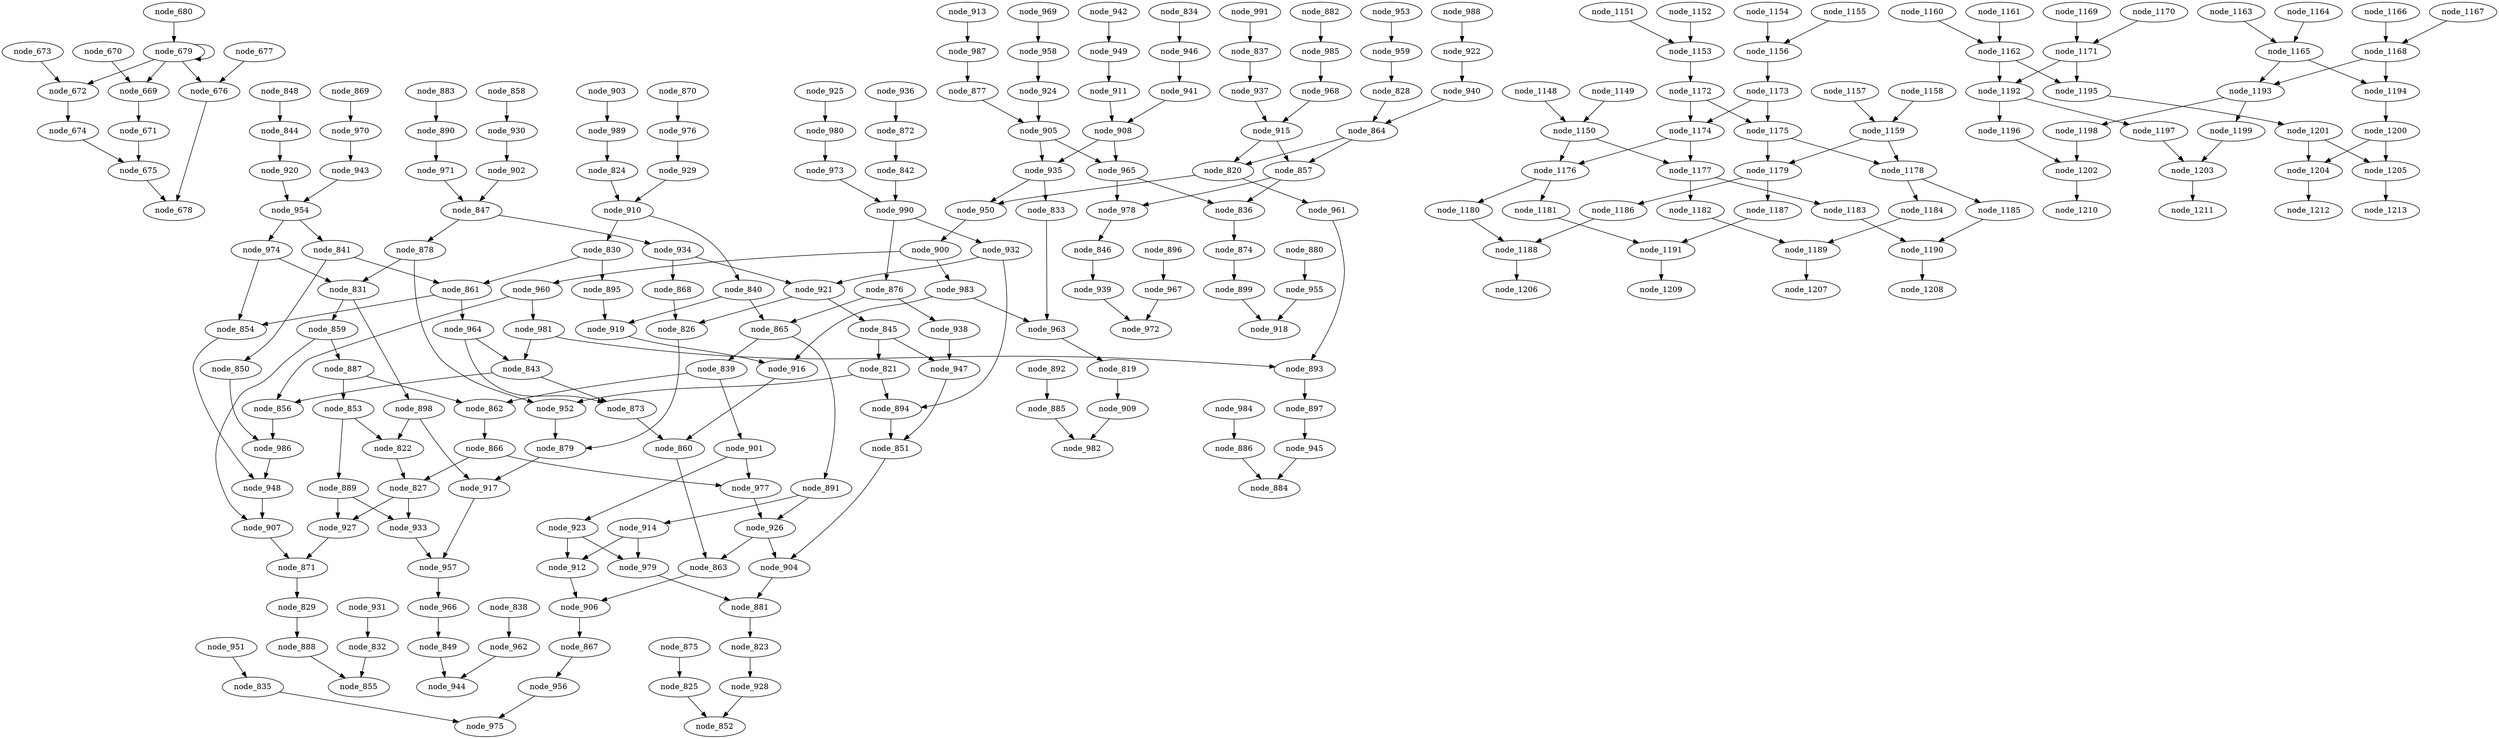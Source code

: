 digraph simple_jpeg_fdct_islow_cosine1_{
	graph [name=G];
	node_669 -> node_671;
	node_670 -> node_669;
	node_671 -> node_675;
	node_672 -> node_674;
	node_673 -> node_672;
	node_674 -> node_675;
	node_675 -> node_678;
	node_676 -> node_678;
	node_677 -> node_676;
	node_679 -> node_669;
	node_679 -> node_672;
	node_679 -> node_676;
	node_679 -> node_679;
	node_680 -> node_679;

	graph [name=jpeg_fdct_islow];
	node_819 -> node_909;
	node_820 -> node_950;
	node_820 -> node_961;
	node_821 -> node_894;
	node_821 -> node_952;
	node_822 -> node_827;
	node_823 -> node_928;
	node_824 -> node_910;
	node_825 -> node_852;
	node_826 -> node_879;
	node_827 -> node_927;
	node_827 -> node_933;
	node_828 -> node_864;
	node_829 -> node_888;
	node_830 -> node_861;
	node_830 -> node_895;
	node_831 -> node_859;
	node_831 -> node_898;
	node_832 -> node_855;
	node_833 -> node_963;
	node_834 -> node_946;
	node_835 -> node_975;
	node_836 -> node_874;
	node_837 -> node_937;
	node_838 -> node_962;
	node_839 -> node_862;
	node_839 -> node_901;
	node_840 -> node_865;
	node_840 -> node_919;
	node_841 -> node_850;
	node_841 -> node_861;
	node_842 -> node_990;
	node_843 -> node_856;
	node_843 -> node_873;
	node_844 -> node_920;
	node_845 -> node_821;
	node_845 -> node_947;
	node_846 -> node_939;
	node_847 -> node_878;
	node_847 -> node_934;
	node_848 -> node_844;
	node_849 -> node_944;
	node_850 -> node_986;
	node_851 -> node_904;
	node_853 -> node_822;
	node_853 -> node_889;
	node_854 -> node_948;
	node_856 -> node_986;
	node_857 -> node_836;
	node_857 -> node_978;
	node_858 -> node_930;
	node_859 -> node_887;
	node_859 -> node_907;
	node_860 -> node_863;
	node_861 -> node_854;
	node_861 -> node_964;
	node_862 -> node_866;
	node_863 -> node_906;
	node_864 -> node_820;
	node_864 -> node_857;
	node_865 -> node_839;
	node_865 -> node_891;
	node_866 -> node_827;
	node_866 -> node_977;
	node_867 -> node_956;
	node_868 -> node_826;
	node_869 -> node_970;
	node_870 -> node_976;
	node_871 -> node_829;
	node_872 -> node_842;
	node_873 -> node_860;
	node_874 -> node_899;
	node_875 -> node_825;
	node_876 -> node_865;
	node_876 -> node_938;
	node_877 -> node_905;
	node_878 -> node_831;
	node_878 -> node_952;
	node_879 -> node_917;
	node_880 -> node_955;
	node_881 -> node_823;
	node_882 -> node_985;
	node_883 -> node_890;
	node_885 -> node_982;
	node_886 -> node_884;
	node_887 -> node_853;
	node_887 -> node_862;
	node_888 -> node_855;
	node_889 -> node_927;
	node_889 -> node_933;
	node_890 -> node_971;
	node_891 -> node_914;
	node_891 -> node_926;
	node_892 -> node_885;
	node_893 -> node_897;
	node_894 -> node_851;
	node_895 -> node_919;
	node_896 -> node_967;
	node_897 -> node_945;
	node_898 -> node_822;
	node_898 -> node_917;
	node_899 -> node_918;
	node_900 -> node_960;
	node_900 -> node_983;
	node_901 -> node_923;
	node_901 -> node_977;
	node_902 -> node_847;
	node_903 -> node_989;
	node_904 -> node_881;
	node_905 -> node_935;
	node_905 -> node_965;
	node_906 -> node_867;
	node_907 -> node_871;
	node_908 -> node_935;
	node_908 -> node_965;
	node_909 -> node_982;
	node_910 -> node_830;
	node_910 -> node_840;
	node_911 -> node_908;
	node_912 -> node_906;
	node_913 -> node_987;
	node_914 -> node_912;
	node_914 -> node_979;
	node_915 -> node_820;
	node_915 -> node_857;
	node_916 -> node_860;
	node_917 -> node_957;
	node_919 -> node_916;
	node_920 -> node_954;
	node_921 -> node_826;
	node_921 -> node_845;
	node_922 -> node_940;
	node_923 -> node_912;
	node_923 -> node_979;
	node_924 -> node_905;
	node_925 -> node_980;
	node_926 -> node_863;
	node_926 -> node_904;
	node_927 -> node_871;
	node_928 -> node_852;
	node_929 -> node_910;
	node_930 -> node_902;
	node_931 -> node_832;
	node_932 -> node_894;
	node_932 -> node_921;
	node_933 -> node_957;
	node_934 -> node_868;
	node_934 -> node_921;
	node_935 -> node_833;
	node_935 -> node_950;
	node_936 -> node_872;
	node_937 -> node_915;
	node_938 -> node_947;
	node_939 -> node_972;
	node_940 -> node_864;
	node_941 -> node_908;
	node_942 -> node_949;
	node_943 -> node_954;
	node_945 -> node_884;
	node_946 -> node_941;
	node_947 -> node_851;
	node_948 -> node_907;
	node_949 -> node_911;
	node_950 -> node_900;
	node_951 -> node_835;
	node_952 -> node_879;
	node_953 -> node_959;
	node_954 -> node_841;
	node_954 -> node_974;
	node_955 -> node_918;
	node_956 -> node_975;
	node_957 -> node_966;
	node_958 -> node_924;
	node_959 -> node_828;
	node_960 -> node_856;
	node_960 -> node_981;
	node_961 -> node_893;
	node_962 -> node_944;
	node_963 -> node_819;
	node_964 -> node_843;
	node_964 -> node_873;
	node_965 -> node_836;
	node_965 -> node_978;
	node_966 -> node_849;
	node_967 -> node_972;
	node_968 -> node_915;
	node_969 -> node_958;
	node_970 -> node_943;
	node_971 -> node_847;
	node_973 -> node_990;
	node_974 -> node_831;
	node_974 -> node_854;
	node_976 -> node_929;
	node_977 -> node_926;
	node_978 -> node_846;
	node_979 -> node_881;
	node_980 -> node_973;
	node_981 -> node_843;
	node_981 -> node_893;
	node_983 -> node_916;
	node_983 -> node_963;
	node_984 -> node_886;
	node_985 -> node_968;
	node_986 -> node_948;
	node_987 -> node_877;
	node_988 -> node_922;
	node_989 -> node_824;
	node_990 -> node_876;
	node_990 -> node_932;
	node_991 -> node_837;

	graph [name=cosine1];
	node_1148 -> node_1150;
	node_1149 -> node_1150;
	node_1150 -> node_1176;
	node_1150 -> node_1177;
	node_1151 -> node_1153;
	node_1152 -> node_1153;
	node_1153 -> node_1172;
	node_1154 -> node_1156;
	node_1155 -> node_1156;
	node_1156 -> node_1173;
	node_1157 -> node_1159;
	node_1158 -> node_1159;
	node_1159 -> node_1178;
	node_1159 -> node_1179;
	node_1160 -> node_1162;
	node_1161 -> node_1162;
	node_1162 -> node_1192;
	node_1162 -> node_1195;
	node_1163 -> node_1165;
	node_1164 -> node_1165;
	node_1165 -> node_1193;
	node_1165 -> node_1194;
	node_1166 -> node_1168;
	node_1167 -> node_1168;
	node_1168 -> node_1193;
	node_1168 -> node_1194;
	node_1169 -> node_1171;
	node_1170 -> node_1171;
	node_1171 -> node_1192;
	node_1171 -> node_1195;
	node_1172 -> node_1174;
	node_1172 -> node_1175;
	node_1173 -> node_1174;
	node_1173 -> node_1175;
	node_1174 -> node_1176;
	node_1174 -> node_1177;
	node_1175 -> node_1178;
	node_1175 -> node_1179;
	node_1176 -> node_1180;
	node_1176 -> node_1181;
	node_1177 -> node_1182;
	node_1177 -> node_1183;
	node_1178 -> node_1184;
	node_1178 -> node_1185;
	node_1179 -> node_1186;
	node_1179 -> node_1187;
	node_1180 -> node_1188;
	node_1181 -> node_1191;
	node_1182 -> node_1189;
	node_1183 -> node_1190;
	node_1184 -> node_1189;
	node_1185 -> node_1190;
	node_1186 -> node_1188;
	node_1187 -> node_1191;
	node_1188 -> node_1206;
	node_1189 -> node_1207;
	node_1190 -> node_1208;
	node_1191 -> node_1209;
	node_1192 -> node_1196;
	node_1192 -> node_1197;
	node_1193 -> node_1198;
	node_1193 -> node_1199;
	node_1194 -> node_1200;
	node_1195 -> node_1201;
	node_1196 -> node_1202;
	node_1197 -> node_1203;
	node_1198 -> node_1202;
	node_1199 -> node_1203;
	node_1200 -> node_1204;
	node_1200 -> node_1205;
	node_1201 -> node_1204;
	node_1201 -> node_1205;
	node_1202 -> node_1210;
	node_1203 -> node_1211;
	node_1204 -> node_1212;
	node_1205 -> node_1213;

}
